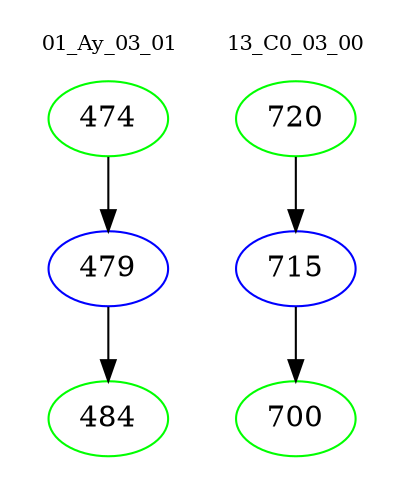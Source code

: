 digraph{
subgraph cluster_0 {
color = white
label = "01_Ay_03_01";
fontsize=10;
T0_474 [label="474", color="green"]
T0_474 -> T0_479 [color="black"]
T0_479 [label="479", color="blue"]
T0_479 -> T0_484 [color="black"]
T0_484 [label="484", color="green"]
}
subgraph cluster_1 {
color = white
label = "13_C0_03_00";
fontsize=10;
T1_720 [label="720", color="green"]
T1_720 -> T1_715 [color="black"]
T1_715 [label="715", color="blue"]
T1_715 -> T1_700 [color="black"]
T1_700 [label="700", color="green"]
}
}
